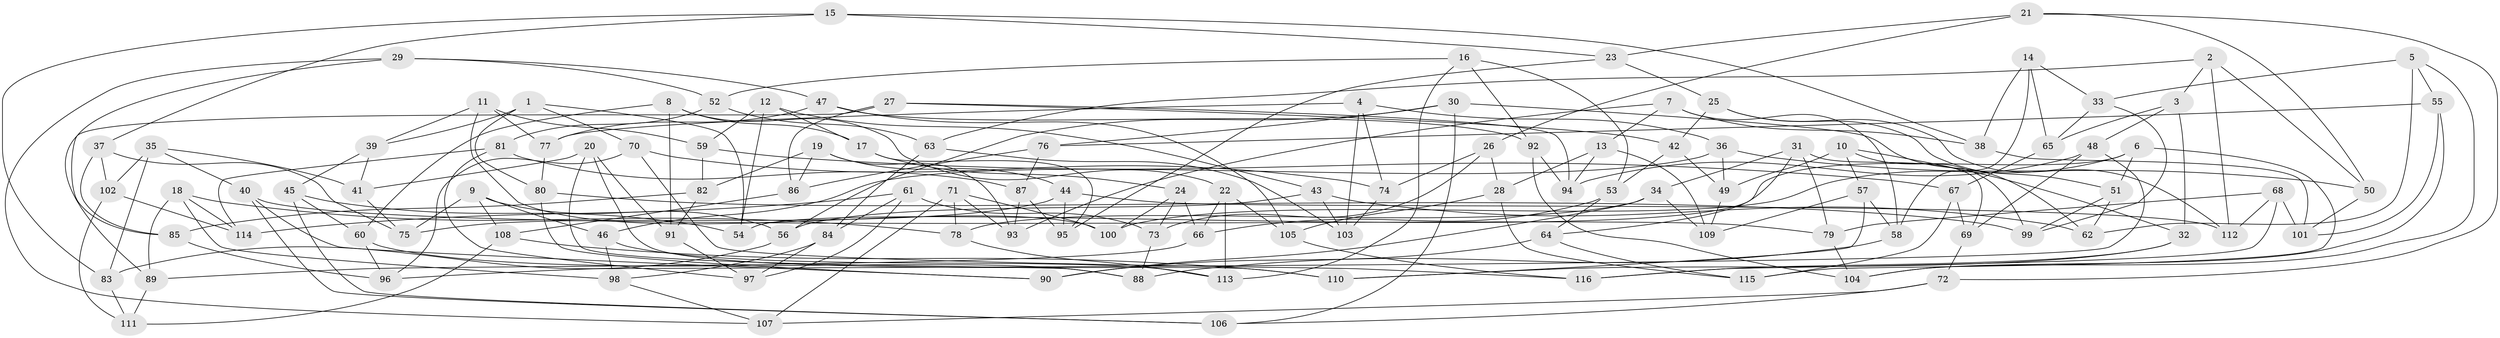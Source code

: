 // coarse degree distribution, {3: 0.13043478260869565, 6: 0.10869565217391304, 4: 0.391304347826087, 5: 0.17391304347826086, 9: 0.043478260869565216, 10: 0.043478260869565216, 7: 0.043478260869565216, 8: 0.043478260869565216, 18: 0.021739130434782608}
// Generated by graph-tools (version 1.1) at 2025/02/03/04/25 22:02:13]
// undirected, 116 vertices, 232 edges
graph export_dot {
graph [start="1"]
  node [color=gray90,style=filled];
  1;
  2;
  3;
  4;
  5;
  6;
  7;
  8;
  9;
  10;
  11;
  12;
  13;
  14;
  15;
  16;
  17;
  18;
  19;
  20;
  21;
  22;
  23;
  24;
  25;
  26;
  27;
  28;
  29;
  30;
  31;
  32;
  33;
  34;
  35;
  36;
  37;
  38;
  39;
  40;
  41;
  42;
  43;
  44;
  45;
  46;
  47;
  48;
  49;
  50;
  51;
  52;
  53;
  54;
  55;
  56;
  57;
  58;
  59;
  60;
  61;
  62;
  63;
  64;
  65;
  66;
  67;
  68;
  69;
  70;
  71;
  72;
  73;
  74;
  75;
  76;
  77;
  78;
  79;
  80;
  81;
  82;
  83;
  84;
  85;
  86;
  87;
  88;
  89;
  90;
  91;
  92;
  93;
  94;
  95;
  96;
  97;
  98;
  99;
  100;
  101;
  102;
  103;
  104;
  105;
  106;
  107;
  108;
  109;
  110;
  111;
  112;
  113;
  114;
  115;
  116;
  1 -- 80;
  1 -- 70;
  1 -- 54;
  1 -- 39;
  2 -- 3;
  2 -- 50;
  2 -- 63;
  2 -- 112;
  3 -- 48;
  3 -- 32;
  3 -- 65;
  4 -- 36;
  4 -- 77;
  4 -- 74;
  4 -- 103;
  5 -- 55;
  5 -- 104;
  5 -- 62;
  5 -- 33;
  6 -- 100;
  6 -- 54;
  6 -- 115;
  6 -- 51;
  7 -- 58;
  7 -- 93;
  7 -- 38;
  7 -- 13;
  8 -- 17;
  8 -- 91;
  8 -- 22;
  8 -- 60;
  9 -- 46;
  9 -- 56;
  9 -- 75;
  9 -- 108;
  10 -- 49;
  10 -- 32;
  10 -- 57;
  10 -- 99;
  11 -- 77;
  11 -- 59;
  11 -- 100;
  11 -- 39;
  12 -- 54;
  12 -- 17;
  12 -- 43;
  12 -- 59;
  13 -- 109;
  13 -- 28;
  13 -- 94;
  14 -- 58;
  14 -- 33;
  14 -- 38;
  14 -- 65;
  15 -- 37;
  15 -- 83;
  15 -- 38;
  15 -- 23;
  16 -- 53;
  16 -- 113;
  16 -- 92;
  16 -- 52;
  17 -- 95;
  17 -- 24;
  18 -- 89;
  18 -- 78;
  18 -- 114;
  18 -- 98;
  19 -- 86;
  19 -- 82;
  19 -- 93;
  19 -- 44;
  20 -- 88;
  20 -- 41;
  20 -- 110;
  20 -- 91;
  21 -- 23;
  21 -- 72;
  21 -- 26;
  21 -- 50;
  22 -- 105;
  22 -- 66;
  22 -- 113;
  23 -- 95;
  23 -- 25;
  24 -- 100;
  24 -- 73;
  24 -- 66;
  25 -- 51;
  25 -- 42;
  25 -- 112;
  26 -- 28;
  26 -- 74;
  26 -- 73;
  27 -- 89;
  27 -- 42;
  27 -- 86;
  27 -- 94;
  28 -- 105;
  28 -- 115;
  29 -- 47;
  29 -- 107;
  29 -- 85;
  29 -- 52;
  30 -- 62;
  30 -- 76;
  30 -- 56;
  30 -- 106;
  31 -- 34;
  31 -- 69;
  31 -- 79;
  31 -- 64;
  32 -- 116;
  32 -- 110;
  33 -- 99;
  33 -- 65;
  34 -- 109;
  34 -- 78;
  34 -- 90;
  35 -- 102;
  35 -- 83;
  35 -- 40;
  35 -- 41;
  36 -- 50;
  36 -- 46;
  36 -- 49;
  37 -- 102;
  37 -- 85;
  37 -- 75;
  38 -- 101;
  39 -- 45;
  39 -- 41;
  40 -- 90;
  40 -- 106;
  40 -- 79;
  41 -- 75;
  42 -- 49;
  42 -- 53;
  43 -- 56;
  43 -- 62;
  43 -- 103;
  44 -- 112;
  44 -- 75;
  44 -- 95;
  45 -- 106;
  45 -- 60;
  45 -- 54;
  46 -- 98;
  46 -- 113;
  47 -- 105;
  47 -- 77;
  47 -- 92;
  48 -- 96;
  48 -- 94;
  48 -- 69;
  49 -- 109;
  50 -- 101;
  51 -- 62;
  51 -- 99;
  52 -- 63;
  52 -- 81;
  53 -- 64;
  53 -- 66;
  55 -- 76;
  55 -- 101;
  55 -- 104;
  56 -- 83;
  57 -- 110;
  57 -- 58;
  57 -- 109;
  58 -- 88;
  59 -- 67;
  59 -- 82;
  60 -- 88;
  60 -- 96;
  61 -- 114;
  61 -- 84;
  61 -- 97;
  61 -- 73;
  63 -- 84;
  63 -- 103;
  64 -- 115;
  64 -- 90;
  65 -- 67;
  66 -- 89;
  67 -- 69;
  67 -- 115;
  68 -- 116;
  68 -- 112;
  68 -- 101;
  68 -- 79;
  69 -- 72;
  70 -- 96;
  70 -- 74;
  70 -- 116;
  71 -- 107;
  71 -- 93;
  71 -- 78;
  71 -- 100;
  72 -- 106;
  72 -- 107;
  73 -- 88;
  74 -- 103;
  76 -- 87;
  76 -- 86;
  77 -- 80;
  78 -- 113;
  79 -- 104;
  80 -- 90;
  80 -- 99;
  81 -- 87;
  81 -- 114;
  81 -- 97;
  82 -- 85;
  82 -- 91;
  83 -- 111;
  84 -- 98;
  84 -- 97;
  85 -- 96;
  86 -- 108;
  87 -- 95;
  87 -- 93;
  89 -- 111;
  91 -- 97;
  92 -- 104;
  92 -- 94;
  98 -- 107;
  102 -- 111;
  102 -- 114;
  105 -- 116;
  108 -- 110;
  108 -- 111;
}
